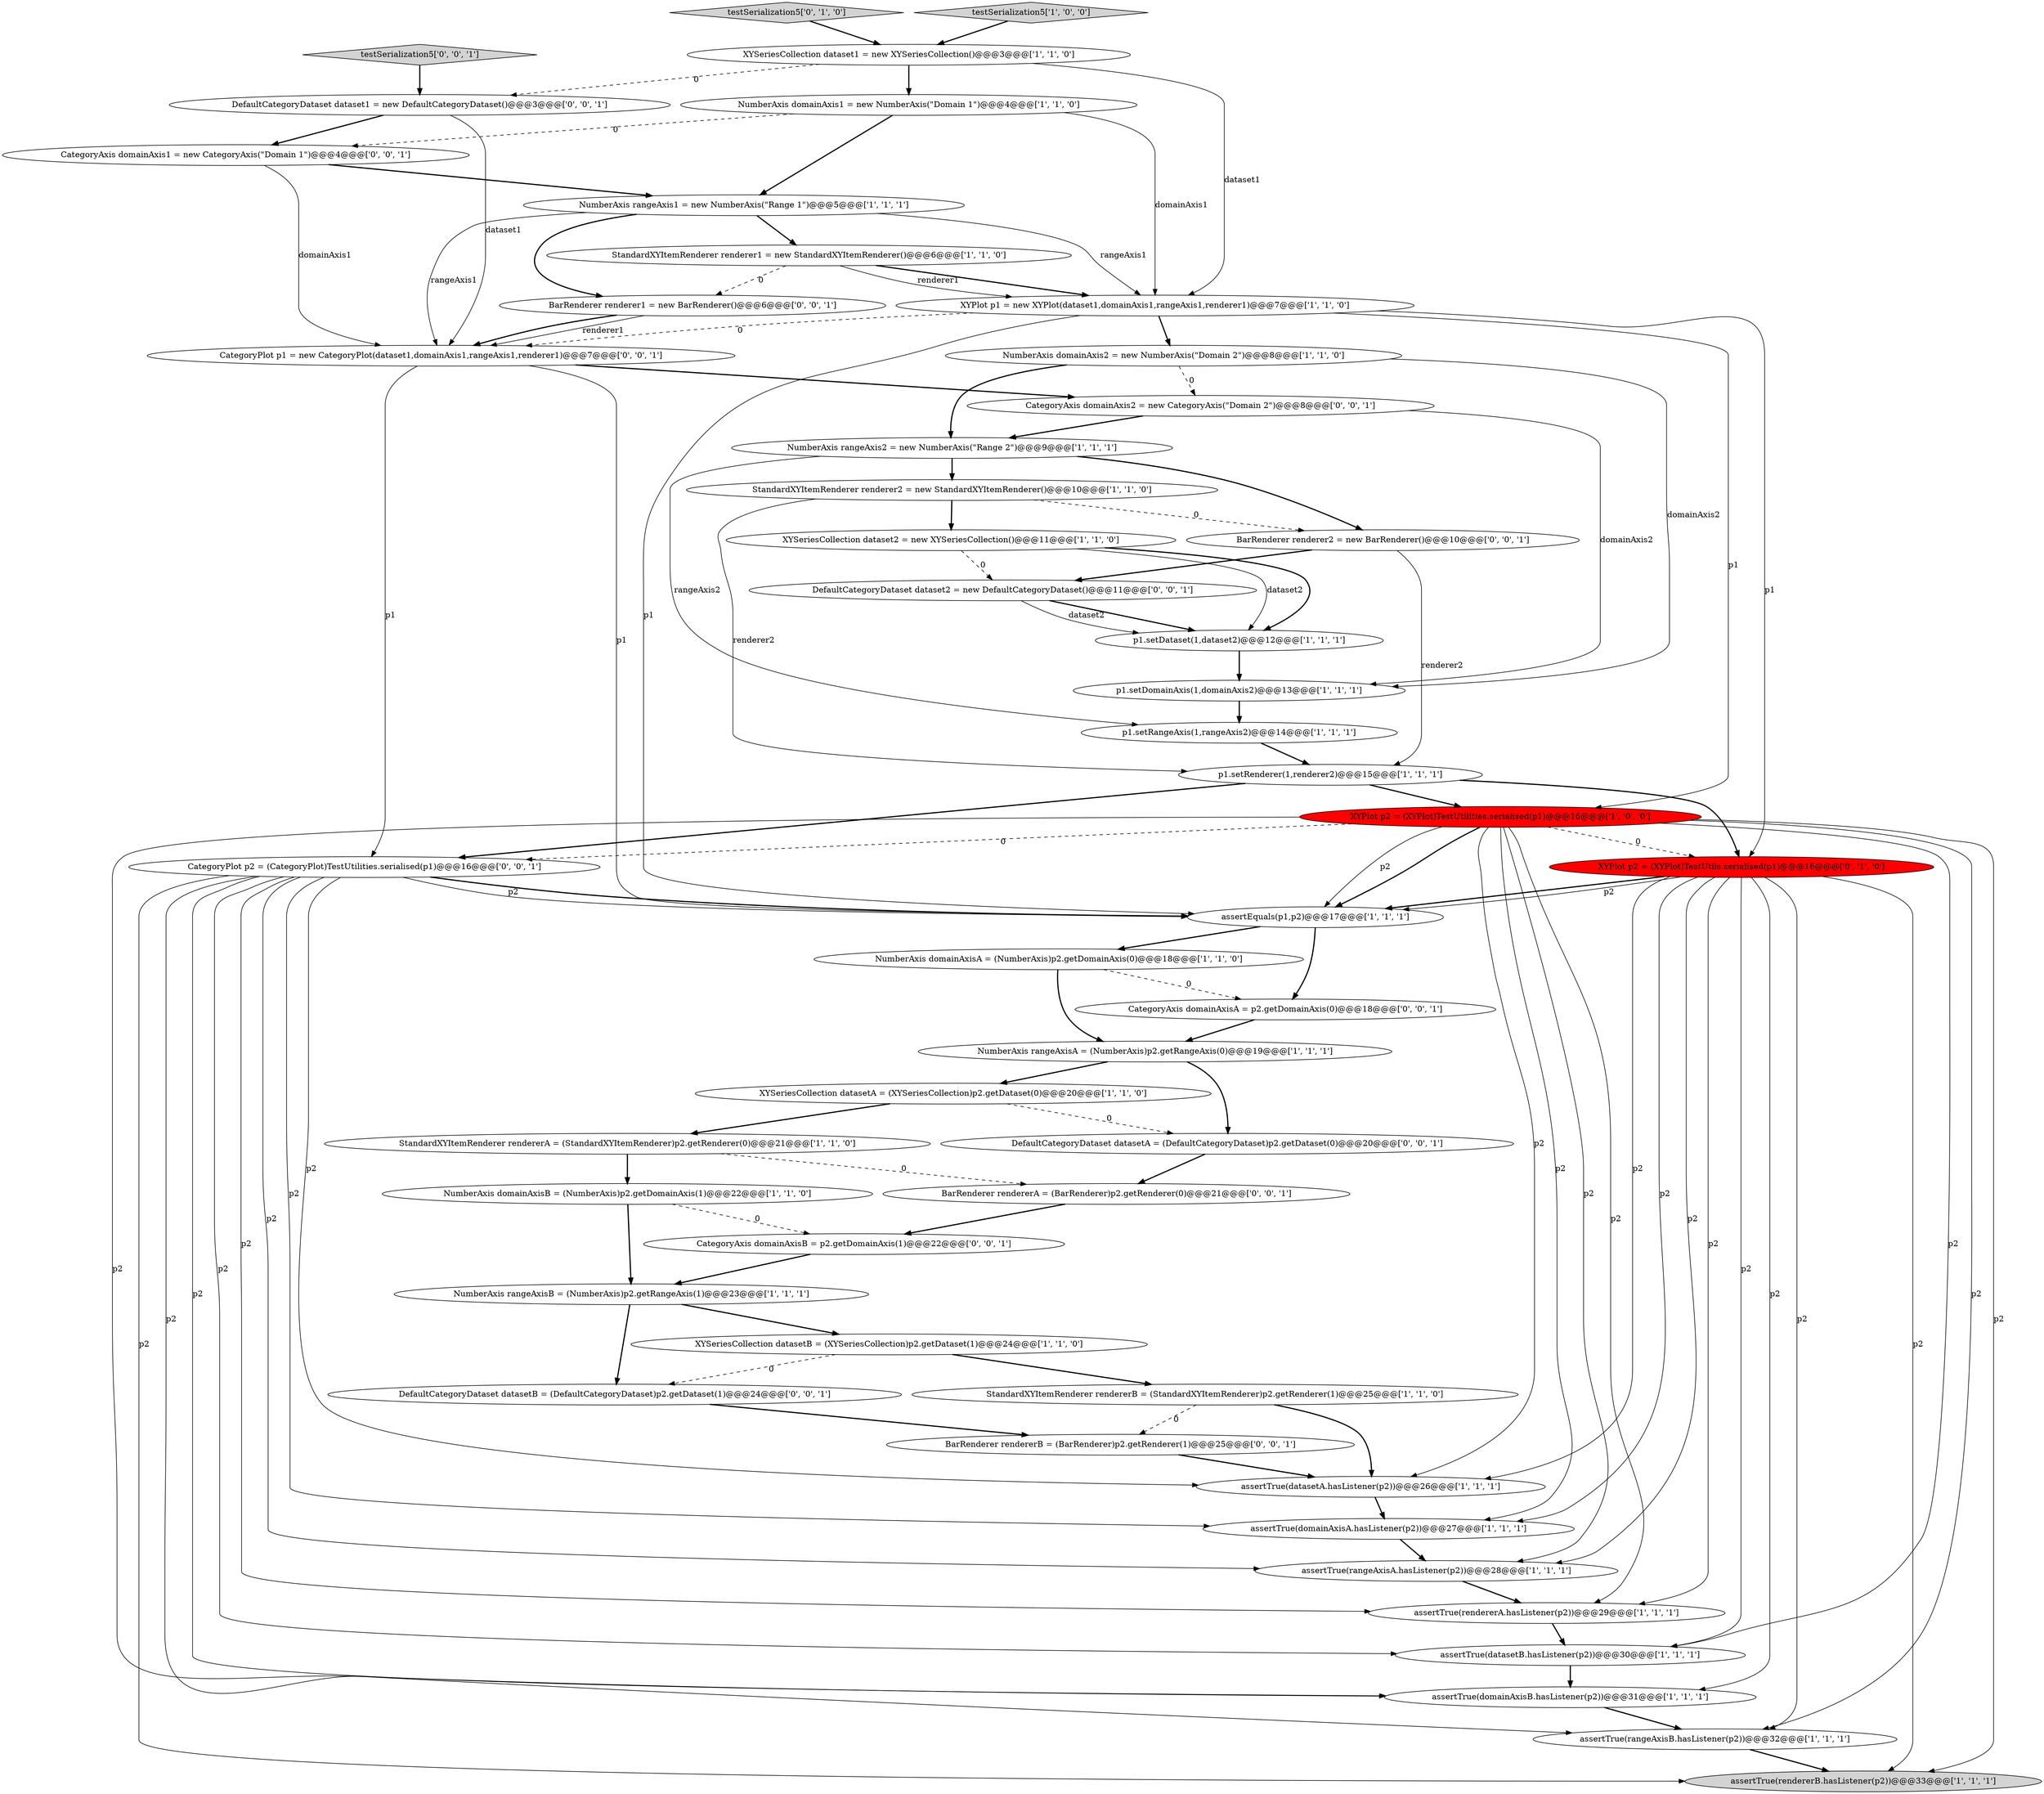 digraph {
10 [style = filled, label = "XYSeriesCollection dataset2 = new XYSeriesCollection()@@@11@@@['1', '1', '0']", fillcolor = white, shape = ellipse image = "AAA0AAABBB1BBB"];
17 [style = filled, label = "StandardXYItemRenderer renderer1 = new StandardXYItemRenderer()@@@6@@@['1', '1', '0']", fillcolor = white, shape = ellipse image = "AAA0AAABBB1BBB"];
25 [style = filled, label = "XYSeriesCollection datasetB = (XYSeriesCollection)p2.getDataset(1)@@@24@@@['1', '1', '0']", fillcolor = white, shape = ellipse image = "AAA0AAABBB1BBB"];
30 [style = filled, label = "assertEquals(p1,p2)@@@17@@@['1', '1', '1']", fillcolor = white, shape = ellipse image = "AAA0AAABBB1BBB"];
48 [style = filled, label = "CategoryPlot p1 = new CategoryPlot(dataset1,domainAxis1,rangeAxis1,renderer1)@@@7@@@['0', '0', '1']", fillcolor = white, shape = ellipse image = "AAA0AAABBB3BBB"];
45 [style = filled, label = "testSerialization5['0', '0', '1']", fillcolor = lightgray, shape = diamond image = "AAA0AAABBB3BBB"];
14 [style = filled, label = "assertTrue(domainAxisA.hasListener(p2))@@@27@@@['1', '1', '1']", fillcolor = white, shape = ellipse image = "AAA0AAABBB1BBB"];
19 [style = filled, label = "XYPlot p2 = (XYPlot)TestUtilities.serialised(p1)@@@16@@@['1', '0', '0']", fillcolor = red, shape = ellipse image = "AAA1AAABBB1BBB"];
44 [style = filled, label = "BarRenderer renderer1 = new BarRenderer()@@@6@@@['0', '0', '1']", fillcolor = white, shape = ellipse image = "AAA0AAABBB3BBB"];
15 [style = filled, label = "assertTrue(rangeAxisA.hasListener(p2))@@@28@@@['1', '1', '1']", fillcolor = white, shape = ellipse image = "AAA0AAABBB1BBB"];
33 [style = filled, label = "testSerialization5['0', '1', '0']", fillcolor = lightgray, shape = diamond image = "AAA0AAABBB2BBB"];
39 [style = filled, label = "CategoryAxis domainAxisB = p2.getDomainAxis(1)@@@22@@@['0', '0', '1']", fillcolor = white, shape = ellipse image = "AAA0AAABBB3BBB"];
13 [style = filled, label = "StandardXYItemRenderer rendererB = (StandardXYItemRenderer)p2.getRenderer(1)@@@25@@@['1', '1', '0']", fillcolor = white, shape = ellipse image = "AAA0AAABBB1BBB"];
27 [style = filled, label = "NumberAxis domainAxisB = (NumberAxis)p2.getDomainAxis(1)@@@22@@@['1', '1', '0']", fillcolor = white, shape = ellipse image = "AAA0AAABBB1BBB"];
32 [style = filled, label = "XYPlot p2 = (XYPlot)TestUtils.serialised(p1)@@@16@@@['0', '1', '0']", fillcolor = red, shape = ellipse image = "AAA1AAABBB2BBB"];
4 [style = filled, label = "StandardXYItemRenderer renderer2 = new StandardXYItemRenderer()@@@10@@@['1', '1', '0']", fillcolor = white, shape = ellipse image = "AAA0AAABBB1BBB"];
6 [style = filled, label = "p1.setDataset(1,dataset2)@@@12@@@['1', '1', '1']", fillcolor = white, shape = ellipse image = "AAA0AAABBB1BBB"];
40 [style = filled, label = "DefaultCategoryDataset dataset1 = new DefaultCategoryDataset()@@@3@@@['0', '0', '1']", fillcolor = white, shape = ellipse image = "AAA0AAABBB3BBB"];
7 [style = filled, label = "testSerialization5['1', '0', '0']", fillcolor = lightgray, shape = diamond image = "AAA0AAABBB1BBB"];
5 [style = filled, label = "p1.setRenderer(1,renderer2)@@@15@@@['1', '1', '1']", fillcolor = white, shape = ellipse image = "AAA0AAABBB1BBB"];
2 [style = filled, label = "assertTrue(rendererB.hasListener(p2))@@@33@@@['1', '1', '1']", fillcolor = lightgray, shape = ellipse image = "AAA0AAABBB1BBB"];
41 [style = filled, label = "DefaultCategoryDataset datasetA = (DefaultCategoryDataset)p2.getDataset(0)@@@20@@@['0', '0', '1']", fillcolor = white, shape = ellipse image = "AAA0AAABBB3BBB"];
21 [style = filled, label = "assertTrue(rangeAxisB.hasListener(p2))@@@32@@@['1', '1', '1']", fillcolor = white, shape = ellipse image = "AAA0AAABBB1BBB"];
12 [style = filled, label = "XYSeriesCollection dataset1 = new XYSeriesCollection()@@@3@@@['1', '1', '0']", fillcolor = white, shape = ellipse image = "AAA0AAABBB1BBB"];
37 [style = filled, label = "CategoryPlot p2 = (CategoryPlot)TestUtilities.serialised(p1)@@@16@@@['0', '0', '1']", fillcolor = white, shape = ellipse image = "AAA0AAABBB3BBB"];
0 [style = filled, label = "NumberAxis rangeAxis1 = new NumberAxis(\"Range 1\")@@@5@@@['1', '1', '1']", fillcolor = white, shape = ellipse image = "AAA0AAABBB1BBB"];
11 [style = filled, label = "NumberAxis domainAxis1 = new NumberAxis(\"Domain 1\")@@@4@@@['1', '1', '0']", fillcolor = white, shape = ellipse image = "AAA0AAABBB1BBB"];
34 [style = filled, label = "BarRenderer renderer2 = new BarRenderer()@@@10@@@['0', '0', '1']", fillcolor = white, shape = ellipse image = "AAA0AAABBB3BBB"];
43 [style = filled, label = "CategoryAxis domainAxis1 = new CategoryAxis(\"Domain 1\")@@@4@@@['0', '0', '1']", fillcolor = white, shape = ellipse image = "AAA0AAABBB3BBB"];
26 [style = filled, label = "NumberAxis rangeAxisB = (NumberAxis)p2.getRangeAxis(1)@@@23@@@['1', '1', '1']", fillcolor = white, shape = ellipse image = "AAA0AAABBB1BBB"];
1 [style = filled, label = "NumberAxis rangeAxisA = (NumberAxis)p2.getRangeAxis(0)@@@19@@@['1', '1', '1']", fillcolor = white, shape = ellipse image = "AAA0AAABBB1BBB"];
22 [style = filled, label = "NumberAxis domainAxis2 = new NumberAxis(\"Domain 2\")@@@8@@@['1', '1', '0']", fillcolor = white, shape = ellipse image = "AAA0AAABBB1BBB"];
29 [style = filled, label = "assertTrue(rendererA.hasListener(p2))@@@29@@@['1', '1', '1']", fillcolor = white, shape = ellipse image = "AAA0AAABBB1BBB"];
16 [style = filled, label = "assertTrue(datasetB.hasListener(p2))@@@30@@@['1', '1', '1']", fillcolor = white, shape = ellipse image = "AAA0AAABBB1BBB"];
20 [style = filled, label = "assertTrue(datasetA.hasListener(p2))@@@26@@@['1', '1', '1']", fillcolor = white, shape = ellipse image = "AAA0AAABBB1BBB"];
47 [style = filled, label = "BarRenderer rendererA = (BarRenderer)p2.getRenderer(0)@@@21@@@['0', '0', '1']", fillcolor = white, shape = ellipse image = "AAA0AAABBB3BBB"];
28 [style = filled, label = "p1.setRangeAxis(1,rangeAxis2)@@@14@@@['1', '1', '1']", fillcolor = white, shape = ellipse image = "AAA0AAABBB1BBB"];
46 [style = filled, label = "CategoryAxis domainAxisA = p2.getDomainAxis(0)@@@18@@@['0', '0', '1']", fillcolor = white, shape = ellipse image = "AAA0AAABBB3BBB"];
18 [style = filled, label = "p1.setDomainAxis(1,domainAxis2)@@@13@@@['1', '1', '1']", fillcolor = white, shape = ellipse image = "AAA0AAABBB1BBB"];
42 [style = filled, label = "DefaultCategoryDataset datasetB = (DefaultCategoryDataset)p2.getDataset(1)@@@24@@@['0', '0', '1']", fillcolor = white, shape = ellipse image = "AAA0AAABBB3BBB"];
35 [style = filled, label = "BarRenderer rendererB = (BarRenderer)p2.getRenderer(1)@@@25@@@['0', '0', '1']", fillcolor = white, shape = ellipse image = "AAA0AAABBB3BBB"];
23 [style = filled, label = "NumberAxis domainAxisA = (NumberAxis)p2.getDomainAxis(0)@@@18@@@['1', '1', '0']", fillcolor = white, shape = ellipse image = "AAA0AAABBB1BBB"];
3 [style = filled, label = "NumberAxis rangeAxis2 = new NumberAxis(\"Range 2\")@@@9@@@['1', '1', '1']", fillcolor = white, shape = ellipse image = "AAA0AAABBB1BBB"];
9 [style = filled, label = "StandardXYItemRenderer rendererA = (StandardXYItemRenderer)p2.getRenderer(0)@@@21@@@['1', '1', '0']", fillcolor = white, shape = ellipse image = "AAA0AAABBB1BBB"];
38 [style = filled, label = "CategoryAxis domainAxis2 = new CategoryAxis(\"Domain 2\")@@@8@@@['0', '0', '1']", fillcolor = white, shape = ellipse image = "AAA0AAABBB3BBB"];
31 [style = filled, label = "assertTrue(domainAxisB.hasListener(p2))@@@31@@@['1', '1', '1']", fillcolor = white, shape = ellipse image = "AAA0AAABBB1BBB"];
24 [style = filled, label = "XYSeriesCollection datasetA = (XYSeriesCollection)p2.getDataset(0)@@@20@@@['1', '1', '0']", fillcolor = white, shape = ellipse image = "AAA0AAABBB1BBB"];
8 [style = filled, label = "XYPlot p1 = new XYPlot(dataset1,domainAxis1,rangeAxis1,renderer1)@@@7@@@['1', '1', '0']", fillcolor = white, shape = ellipse image = "AAA0AAABBB1BBB"];
36 [style = filled, label = "DefaultCategoryDataset dataset2 = new DefaultCategoryDataset()@@@11@@@['0', '0', '1']", fillcolor = white, shape = ellipse image = "AAA0AAABBB3BBB"];
3->28 [style = solid, label="rangeAxis2"];
32->16 [style = solid, label="p2"];
32->21 [style = solid, label="p2"];
37->16 [style = solid, label="p2"];
10->36 [style = dashed, label="0"];
19->15 [style = solid, label="p2"];
31->21 [style = bold, label=""];
3->4 [style = bold, label=""];
21->2 [style = bold, label=""];
3->34 [style = bold, label=""];
32->2 [style = solid, label="p2"];
30->46 [style = bold, label=""];
8->19 [style = solid, label="p1"];
22->38 [style = dashed, label="0"];
0->48 [style = solid, label="rangeAxis1"];
43->0 [style = bold, label=""];
13->20 [style = bold, label=""];
11->43 [style = dashed, label="0"];
19->29 [style = solid, label="p2"];
32->15 [style = solid, label="p2"];
5->37 [style = bold, label=""];
8->48 [style = dashed, label="0"];
36->6 [style = bold, label=""];
26->42 [style = bold, label=""];
24->41 [style = dashed, label="0"];
28->5 [style = bold, label=""];
19->20 [style = solid, label="p2"];
1->41 [style = bold, label=""];
35->20 [style = bold, label=""];
0->17 [style = bold, label=""];
12->11 [style = bold, label=""];
19->14 [style = solid, label="p2"];
19->21 [style = solid, label="p2"];
25->42 [style = dashed, label="0"];
20->14 [style = bold, label=""];
47->39 [style = bold, label=""];
18->28 [style = bold, label=""];
39->26 [style = bold, label=""];
37->20 [style = solid, label="p2"];
8->22 [style = bold, label=""];
22->18 [style = solid, label="domainAxis2"];
43->48 [style = solid, label="domainAxis1"];
38->18 [style = solid, label="domainAxis2"];
34->36 [style = bold, label=""];
4->34 [style = dashed, label="0"];
14->15 [style = bold, label=""];
0->44 [style = bold, label=""];
34->5 [style = solid, label="renderer2"];
19->32 [style = dashed, label="0"];
10->6 [style = solid, label="dataset2"];
29->16 [style = bold, label=""];
15->29 [style = bold, label=""];
27->26 [style = bold, label=""];
17->8 [style = bold, label=""];
4->10 [style = bold, label=""];
8->32 [style = solid, label="p1"];
48->37 [style = solid, label="p1"];
13->35 [style = dashed, label="0"];
37->21 [style = solid, label="p2"];
6->18 [style = bold, label=""];
37->30 [style = bold, label=""];
32->31 [style = solid, label="p2"];
40->48 [style = solid, label="dataset1"];
33->12 [style = bold, label=""];
32->30 [style = bold, label=""];
12->8 [style = solid, label="dataset1"];
10->6 [style = bold, label=""];
38->3 [style = bold, label=""];
0->8 [style = solid, label="rangeAxis1"];
19->2 [style = solid, label="p2"];
37->15 [style = solid, label="p2"];
37->2 [style = solid, label="p2"];
9->27 [style = bold, label=""];
5->32 [style = bold, label=""];
5->19 [style = bold, label=""];
36->6 [style = solid, label="dataset2"];
23->46 [style = dashed, label="0"];
27->39 [style = dashed, label="0"];
32->29 [style = solid, label="p2"];
16->31 [style = bold, label=""];
41->47 [style = bold, label=""];
19->16 [style = solid, label="p2"];
40->43 [style = bold, label=""];
24->9 [style = bold, label=""];
45->40 [style = bold, label=""];
32->20 [style = solid, label="p2"];
48->30 [style = solid, label="p1"];
37->14 [style = solid, label="p2"];
17->8 [style = solid, label="renderer1"];
7->12 [style = bold, label=""];
25->13 [style = bold, label=""];
19->30 [style = solid, label="p2"];
26->25 [style = bold, label=""];
30->23 [style = bold, label=""];
44->48 [style = solid, label="renderer1"];
8->30 [style = solid, label="p1"];
32->30 [style = solid, label="p2"];
4->5 [style = solid, label="renderer2"];
37->30 [style = solid, label="p2"];
42->35 [style = bold, label=""];
9->47 [style = dashed, label="0"];
22->3 [style = bold, label=""];
17->44 [style = dashed, label="0"];
11->0 [style = bold, label=""];
48->38 [style = bold, label=""];
11->8 [style = solid, label="domainAxis1"];
46->1 [style = bold, label=""];
12->40 [style = dashed, label="0"];
37->29 [style = solid, label="p2"];
1->24 [style = bold, label=""];
44->48 [style = bold, label=""];
37->31 [style = solid, label="p2"];
23->1 [style = bold, label=""];
32->14 [style = solid, label="p2"];
19->37 [style = dashed, label="0"];
19->30 [style = bold, label=""];
19->31 [style = solid, label="p2"];
}
